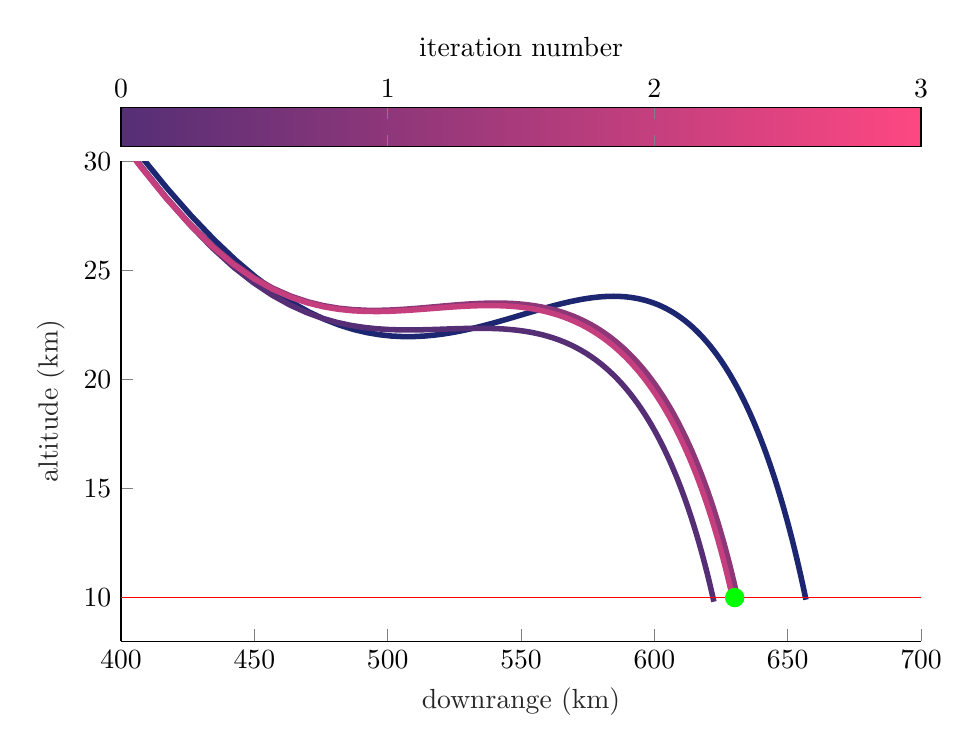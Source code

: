 % This file was created by matlab2tikz.
%
%The latest updates can be retrieved from
%  http://www.mathworks.com/matlabcentral/fileexchange/22022-matlab2tikz-matlab2tikz
%where you can also make suggestions and rate matlab2tikz.
%
\definecolor{mycolor1}{rgb}{0.114,0.149,0.443}%
\definecolor{mycolor2}{rgb}{0.334,0.182,0.46}%
\definecolor{mycolor3}{rgb}{0.554,0.215,0.476}%
\definecolor{mycolor4}{rgb}{0.774,0.248,0.493}%
%
\begin{tikzpicture}

\begin{axis}[%
width=4in,
height=2.4in,
at={(1.011in,0.642in)},
scale only axis,
xmin=400,
xmax=700,
xlabel style={font=\color{white!15!black}},
xlabel={downrange (km)},
ymin=8,
ymax=30,
ylabel style={font=\color{white!15!black}},
ylabel={altitude (km)},
axis background/.style={fill=white},
axis x line*=bottom,
axis y line*=left,
colormap={mymap}{[1pt] rgb(0pt)=(0.334,0.182,0.46); rgb(4pt)=(0.994,0.28,0.51)},
colorbar horizontal,
point meta min=0,
point meta max=3,
colorbar style={at={(0.5,1.03)}, anchor=south, xticklabel pos=upper, xtick = {0,1,2,3},xticklabel pos=upper},
title style={yshift=1cm},
title = iteration number
]
\addplot [color=mycolor1, line width=2.0pt, forget plot]
  table[row sep=crcr]{%
0	125\\
10.876	121.894\\
21.773	118.813\\
32.689	115.758\\
43.625	112.729\\
54.58	109.726\\
65.556	106.748\\
76.55	103.797\\
87.564	100.871\\
98.597	97.972\\
109.649	95.099\\
120.719	92.252\\
131.809	89.432\\
142.917	86.638\\
154.043	83.871\\
165.187	81.13\\
176.349	78.417\\
187.528	75.73\\
198.725	73.071\\
209.937	70.439\\
221.165	67.835\\
232.408	65.259\\
243.663	62.712\\
254.929	60.195\\
266.203	57.709\\
277.481	55.255\\
288.758	52.835\\
300.027	50.452\\
311.278	48.11\\
322.498	45.813\\
333.669	43.567\\
344.771	41.38\\
355.773	39.263\\
366.642	37.226\\
377.333	35.283\\
387.799	33.45\\
397.984	31.742\\
407.833	30.174\\
417.292	28.757\\
426.317	27.501\\
434.872	26.407\\
442.937	25.472\\
450.513	24.688\\
457.618	24.04\\
464.284	23.511\\
470.548	23.085\\
476.44	22.748\\
481.993	22.486\\
487.236	22.288\\
492.197	22.145\\
496.902	22.048\\
501.372	21.989\\
505.63	21.963\\
509.693	21.963\\
513.578	21.986\\
517.301	22.027\\
520.875	22.082\\
524.311	22.15\\
527.62	22.227\\
530.813	22.311\\
533.898	22.4\\
536.882	22.493\\
539.773	22.588\\
542.577	22.685\\
545.3	22.781\\
547.947	22.876\\
550.522	22.97\\
553.03	23.061\\
555.475	23.149\\
557.86	23.233\\
560.189	23.312\\
562.464	23.387\\
564.689	23.457\\
566.865	23.521\\
568.996	23.58\\
571.082	23.632\\
573.127	23.678\\
575.132	23.718\\
577.099	23.751\\
579.029	23.776\\
580.924	23.795\\
582.784	23.807\\
584.613	23.811\\
586.409	23.807\\
588.175	23.796\\
589.912	23.777\\
591.62	23.751\\
593.301	23.716\\
594.955	23.674\\
596.583	23.624\\
598.186	23.566\\
599.764	23.5\\
601.319	23.426\\
602.85	23.343\\
604.358	23.253\\
605.844	23.155\\
607.309	23.048\\
608.752	22.934\\
610.174	22.811\\
611.576	22.681\\
612.958	22.542\\
614.32	22.396\\
615.663	22.241\\
616.986	22.079\\
618.291	21.909\\
619.577	21.731\\
620.846	21.546\\
622.096	21.353\\
623.328	21.152\\
624.542	20.944\\
625.739	20.728\\
626.919	20.505\\
628.082	20.275\\
629.228	20.038\\
630.357	19.794\\
631.469	19.542\\
632.565	19.284\\
633.644	19.02\\
634.707	18.749\\
635.754	18.471\\
636.784	18.187\\
637.799	17.897\\
638.797	17.601\\
639.78	17.299\\
640.746	16.991\\
641.697	16.678\\
642.632	16.359\\
643.552	16.035\\
644.456	15.706\\
645.344	15.372\\
646.217	15.033\\
647.074	14.69\\
647.916	14.343\\
648.742	13.991\\
649.554	13.635\\
650.35	13.276\\
651.13	12.913\\
651.896	12.547\\
652.646	12.177\\
653.382	11.805\\
654.102	11.429\\
654.808	11.052\\
655.498	10.672\\
656.174	10.289\\
656.835	9.905\\
};
\addplot [color=mycolor2, line width=2.0pt, forget plot]
  table[row sep=crcr]{%
0	125\\
10.876	121.894\\
21.773	118.813\\
32.689	115.758\\
43.625	112.729\\
54.58	109.726\\
65.556	106.748\\
76.55	103.797\\
87.564	100.871\\
98.597	97.972\\
109.649	95.099\\
120.719	92.252\\
131.809	89.432\\
142.917	86.638\\
154.043	83.87\\
165.187	81.13\\
176.349	78.416\\
187.528	75.729\\
198.724	73.069\\
209.936	70.436\\
221.163	67.831\\
232.404	65.254\\
243.658	62.705\\
254.922	60.185\\
266.193	57.694\\
277.467	55.234\\
288.738	52.805\\
299.998	50.411\\
311.237	48.053\\
322.442	45.736\\
333.593	43.464\\
344.667	41.245\\
355.634	39.088\\
366.459	37.007\\
377.097	35.016\\
387.5	33.136\\
397.616	31.386\\
407.389	29.787\\
416.769	28.355\\
425.713	27.104\\
434.189	26.036\\
442.18	25.149\\
449.689	24.43\\
456.74	23.857\\
463.362	23.409\\
469.588	23.064\\
475.447	22.804\\
480.97	22.613\\
486.187	22.476\\
491.124	22.383\\
495.805	22.322\\
500.253	22.287\\
504.488	22.27\\
508.529	22.267\\
512.392	22.273\\
516.091	22.284\\
519.639	22.298\\
523.048	22.313\\
526.329	22.326\\
529.49	22.336\\
532.54	22.342\\
535.487	22.343\\
538.337	22.338\\
541.096	22.327\\
543.771	22.309\\
546.364	22.283\\
548.883	22.25\\
551.329	22.209\\
553.707	22.16\\
556.021	22.102\\
558.274	22.037\\
560.468	21.962\\
562.606	21.879\\
564.69	21.787\\
566.723	21.687\\
568.706	21.578\\
570.642	21.46\\
572.533	21.333\\
574.379	21.198\\
576.183	21.054\\
577.945	20.902\\
579.668	20.741\\
581.352	20.572\\
582.998	20.394\\
584.608	20.208\\
586.183	20.014\\
587.723	19.811\\
589.229	19.601\\
590.702	19.382\\
592.144	19.156\\
593.553	18.922\\
594.932	18.68\\
596.282	18.431\\
597.601	18.174\\
598.892	17.911\\
600.154	17.64\\
601.389	17.362\\
602.596	17.077\\
603.776	16.785\\
604.93	16.487\\
606.058	16.183\\
607.16	15.872\\
608.238	15.555\\
609.29	15.233\\
610.318	14.904\\
611.321	14.57\\
612.301	14.231\\
613.258	13.887\\
614.191	13.537\\
615.102	13.183\\
615.99	12.824\\
616.855	12.461\\
617.699	12.093\\
618.521	11.722\\
619.322	11.347\\
620.102	10.968\\
620.86	10.586\\
621.599	10.201\\
622.317	9.813\\
};
\addplot [color=mycolor3, line width=2.0pt, forget plot]
  table[row sep=crcr]{%
0	125\\
10.876	121.894\\
21.773	118.813\\
32.689	115.758\\
43.625	112.729\\
54.58	109.726\\
65.556	106.748\\
76.55	103.797\\
87.564	100.871\\
98.597	97.972\\
109.649	95.099\\
120.719	92.252\\
131.809	89.432\\
142.917	86.638\\
154.043	83.87\\
165.187	81.13\\
176.349	78.416\\
187.528	75.729\\
198.723	73.069\\
209.935	70.436\\
221.163	67.831\\
232.404	65.253\\
243.658	62.704\\
254.921	60.183\\
266.192	57.692\\
277.466	55.231\\
288.737	52.802\\
299.997	50.406\\
311.235	48.047\\
322.439	45.727\\
333.588	43.452\\
344.661	41.229\\
355.626	39.069\\
366.447	36.983\\
377.083	34.99\\
387.485	33.108\\
397.601	31.36\\
407.383	29.77\\
416.782	28.358\\
425.762	27.139\\
434.293	26.121\\
442.36	25.299\\
449.962	24.656\\
457.115	24.169\\
463.844	23.809\\
470.18	23.551\\
476.152	23.375\\
481.79	23.261\\
487.124	23.196\\
492.181	23.168\\
496.985	23.166\\
501.558	23.183\\
505.92	23.213\\
510.09	23.25\\
514.084	23.291\\
517.916	23.333\\
521.599	23.373\\
525.144	23.41\\
528.562	23.442\\
531.861	23.467\\
535.049	23.486\\
538.135	23.497\\
541.123	23.5\\
544.021	23.494\\
546.834	23.48\\
549.565	23.456\\
552.221	23.423\\
554.804	23.381\\
557.318	23.329\\
559.767	23.268\\
562.154	23.197\\
564.481	23.117\\
566.75	23.027\\
568.965	22.928\\
571.127	22.819\\
573.239	22.7\\
575.301	22.573\\
577.317	22.435\\
579.287	22.289\\
581.213	22.134\\
583.096	21.969\\
584.937	21.795\\
586.738	21.613\\
588.5	21.422\\
590.224	21.222\\
591.91	21.013\\
593.56	20.796\\
595.174	20.571\\
596.754	20.338\\
598.299	20.096\\
599.812	19.846\\
601.291	19.589\\
602.739	19.324\\
604.155	19.051\\
605.541	18.771\\
606.896	18.484\\
608.221	18.19\\
609.516	17.888\\
610.783	17.58\\
612.022	17.266\\
613.232	16.945\\
614.415	16.618\\
615.57	16.284\\
616.699	15.945\\
617.801	15.601\\
618.876	15.25\\
619.926	14.895\\
620.951	14.534\\
621.95	14.169\\
622.925	13.798\\
623.875	13.424\\
624.801	13.045\\
625.702	12.662\\
626.581	12.276\\
627.436	11.885\\
628.267	11.492\\
629.077	11.095\\
629.863	10.695\\
630.628	10.293\\
631.371	9.888\\
};
\addplot [color=mycolor4, line width=2.0pt, forget plot]
  table[row sep=crcr]{%
0	125\\
10.876	121.894\\
21.773	118.813\\
32.689	115.758\\
43.625	112.729\\
54.58	109.726\\
65.556	106.748\\
76.55	103.797\\
87.564	100.871\\
98.597	97.972\\
109.649	95.099\\
120.719	92.252\\
131.809	89.432\\
142.917	86.638\\
154.043	83.87\\
165.187	81.13\\
176.349	78.416\\
187.528	75.729\\
198.723	73.069\\
209.935	70.436\\
221.163	67.831\\
232.404	65.253\\
243.658	62.704\\
254.921	60.183\\
266.192	57.692\\
277.466	55.231\\
288.737	52.802\\
299.996	50.406\\
311.235	48.046\\
322.438	45.725\\
333.587	43.449\\
344.659	41.225\\
355.623	39.063\\
366.443	36.974\\
377.075	34.977\\
387.473	33.091\\
397.585	31.339\\
407.359	29.744\\
416.751	28.327\\
425.722	27.104\\
434.243	26.082\\
442.298	25.256\\
449.887	24.611\\
457.028	24.122\\
463.746	23.76\\
470.07	23.502\\
476.031	23.325\\
481.658	23.211\\
486.981	23.145\\
492.025	23.115\\
496.816	23.112\\
501.377	23.126\\
505.726	23.152\\
509.884	23.185\\
513.865	23.221\\
517.684	23.258\\
521.353	23.293\\
524.885	23.324\\
528.29	23.35\\
531.576	23.369\\
534.751	23.382\\
537.823	23.386\\
540.799	23.383\\
543.683	23.371\\
546.482	23.35\\
549.201	23.32\\
551.843	23.28\\
554.412	23.232\\
556.912	23.174\\
559.347	23.106\\
561.72	23.029\\
564.032	22.943\\
566.288	22.847\\
568.488	22.741\\
570.635	22.627\\
572.732	22.502\\
574.78	22.369\\
576.78	22.226\\
578.735	22.074\\
580.645	21.913\\
582.512	21.743\\
584.338	21.565\\
586.123	21.377\\
587.869	21.181\\
589.576	20.976\\
591.247	20.763\\
592.88	20.541\\
594.478	20.311\\
596.041	20.073\\
597.57	19.827\\
599.065	19.573\\
600.528	19.311\\
601.958	19.042\\
603.357	18.766\\
604.726	18.482\\
606.063	18.191\\
607.371	17.893\\
608.649	17.589\\
609.899	17.277\\
611.12	16.96\\
612.313	16.636\\
613.478	16.305\\
614.616	15.969\\
615.727	15.628\\
616.812	15.281\\
617.87	14.928\\
618.903	14.57\\
619.91	14.208\\
620.892	13.84\\
621.849	13.468\\
622.782	13.092\\
623.691	12.712\\
624.576	12.328\\
625.437	11.94\\
626.275	11.549\\
627.09	11.154\\
627.883	10.757\\
628.653	10.357\\
629.402	9.954\\
};
\addplot [color=red, forget plot]
  table[row sep=crcr]{%
0	10\\
800	10\\
};
\addplot [color=green, draw=none, mark size=3.3pt, mark=*, mark options={solid, green}, forget plot]
  table[row sep=crcr]{%
630.124	10\\
};
\end{axis}
\end{tikzpicture}%